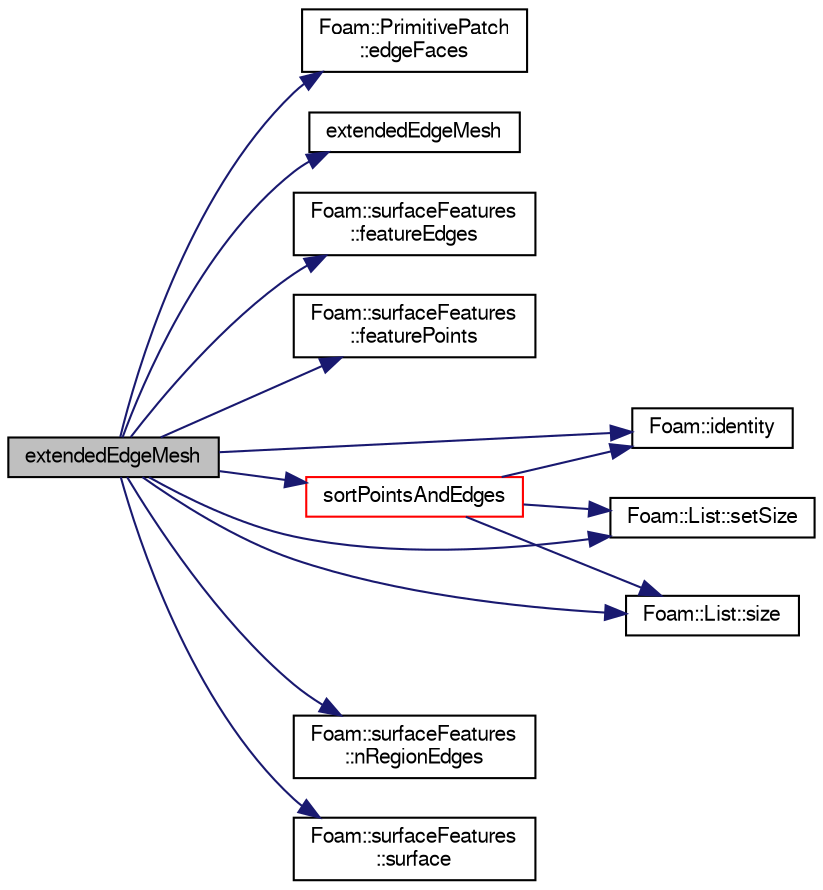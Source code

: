digraph "extendedEdgeMesh"
{
  bgcolor="transparent";
  edge [fontname="FreeSans",fontsize="10",labelfontname="FreeSans",labelfontsize="10"];
  node [fontname="FreeSans",fontsize="10",shape=record];
  rankdir="LR";
  Node145 [label="extendedEdgeMesh",height=0.2,width=0.4,color="black", fillcolor="grey75", style="filled", fontcolor="black"];
  Node145 -> Node146 [color="midnightblue",fontsize="10",style="solid",fontname="FreeSans"];
  Node146 [label="Foam::PrimitivePatch\l::edgeFaces",height=0.2,width=0.4,color="black",URL="$a27538.html#ad38ecd2902727a890ebd437731c271c8",tooltip="Return edge-face addressing. "];
  Node145 -> Node147 [color="midnightblue",fontsize="10",style="solid",fontname="FreeSans"];
  Node147 [label="extendedEdgeMesh",height=0.2,width=0.4,color="black",URL="$a21786.html#a16ecd6f0225623583777d62d0026d3b8",tooltip="Construct null. "];
  Node145 -> Node148 [color="midnightblue",fontsize="10",style="solid",fontname="FreeSans"];
  Node148 [label="Foam::surfaceFeatures\l::featureEdges",height=0.2,width=0.4,color="black",URL="$a25510.html#a33ecbfd9a6ec83a789228bded34109e3",tooltip="Return feature edge list. "];
  Node145 -> Node149 [color="midnightblue",fontsize="10",style="solid",fontname="FreeSans"];
  Node149 [label="Foam::surfaceFeatures\l::featurePoints",height=0.2,width=0.4,color="black",URL="$a25510.html#a62f79c6a6e16124b0301bac76fdaeebe",tooltip="Return feature point list. "];
  Node145 -> Node150 [color="midnightblue",fontsize="10",style="solid",fontname="FreeSans"];
  Node150 [label="Foam::identity",height=0.2,width=0.4,color="black",URL="$a21124.html#a36af96cb841435845fffb4fe69208490",tooltip="Create identity map (map[i] == i) of given length. "];
  Node145 -> Node151 [color="midnightblue",fontsize="10",style="solid",fontname="FreeSans"];
  Node151 [label="Foam::surfaceFeatures\l::nRegionEdges",height=0.2,width=0.4,color="black",URL="$a25510.html#a74b4164fde86b9d82a2f9cb731823d37",tooltip="Return number of region edges. "];
  Node145 -> Node152 [color="midnightblue",fontsize="10",style="solid",fontname="FreeSans"];
  Node152 [label="Foam::List::setSize",height=0.2,width=0.4,color="black",URL="$a25694.html#aedb985ffeaf1bdbfeccc2a8730405703",tooltip="Reset size of List. "];
  Node145 -> Node153 [color="midnightblue",fontsize="10",style="solid",fontname="FreeSans"];
  Node153 [label="Foam::List::size",height=0.2,width=0.4,color="black",URL="$a25694.html#a8a5f6fa29bd4b500caf186f60245b384",tooltip="Override size to be inconsistent with allocated storage. "];
  Node145 -> Node154 [color="midnightblue",fontsize="10",style="solid",fontname="FreeSans"];
  Node154 [label="sortPointsAndEdges",height=0.2,width=0.4,color="red",URL="$a21786.html#a35042787bb1f37f3e2695d3b48e313b0"];
  Node154 -> Node153 [color="midnightblue",fontsize="10",style="solid",fontname="FreeSans"];
  Node154 -> Node152 [color="midnightblue",fontsize="10",style="solid",fontname="FreeSans"];
  Node154 -> Node150 [color="midnightblue",fontsize="10",style="solid",fontname="FreeSans"];
  Node145 -> Node220 [color="midnightblue",fontsize="10",style="solid",fontname="FreeSans"];
  Node220 [label="Foam::surfaceFeatures\l::surface",height=0.2,width=0.4,color="black",URL="$a25510.html#abf28bf4987657fadcee184f52c42c24d"];
}
